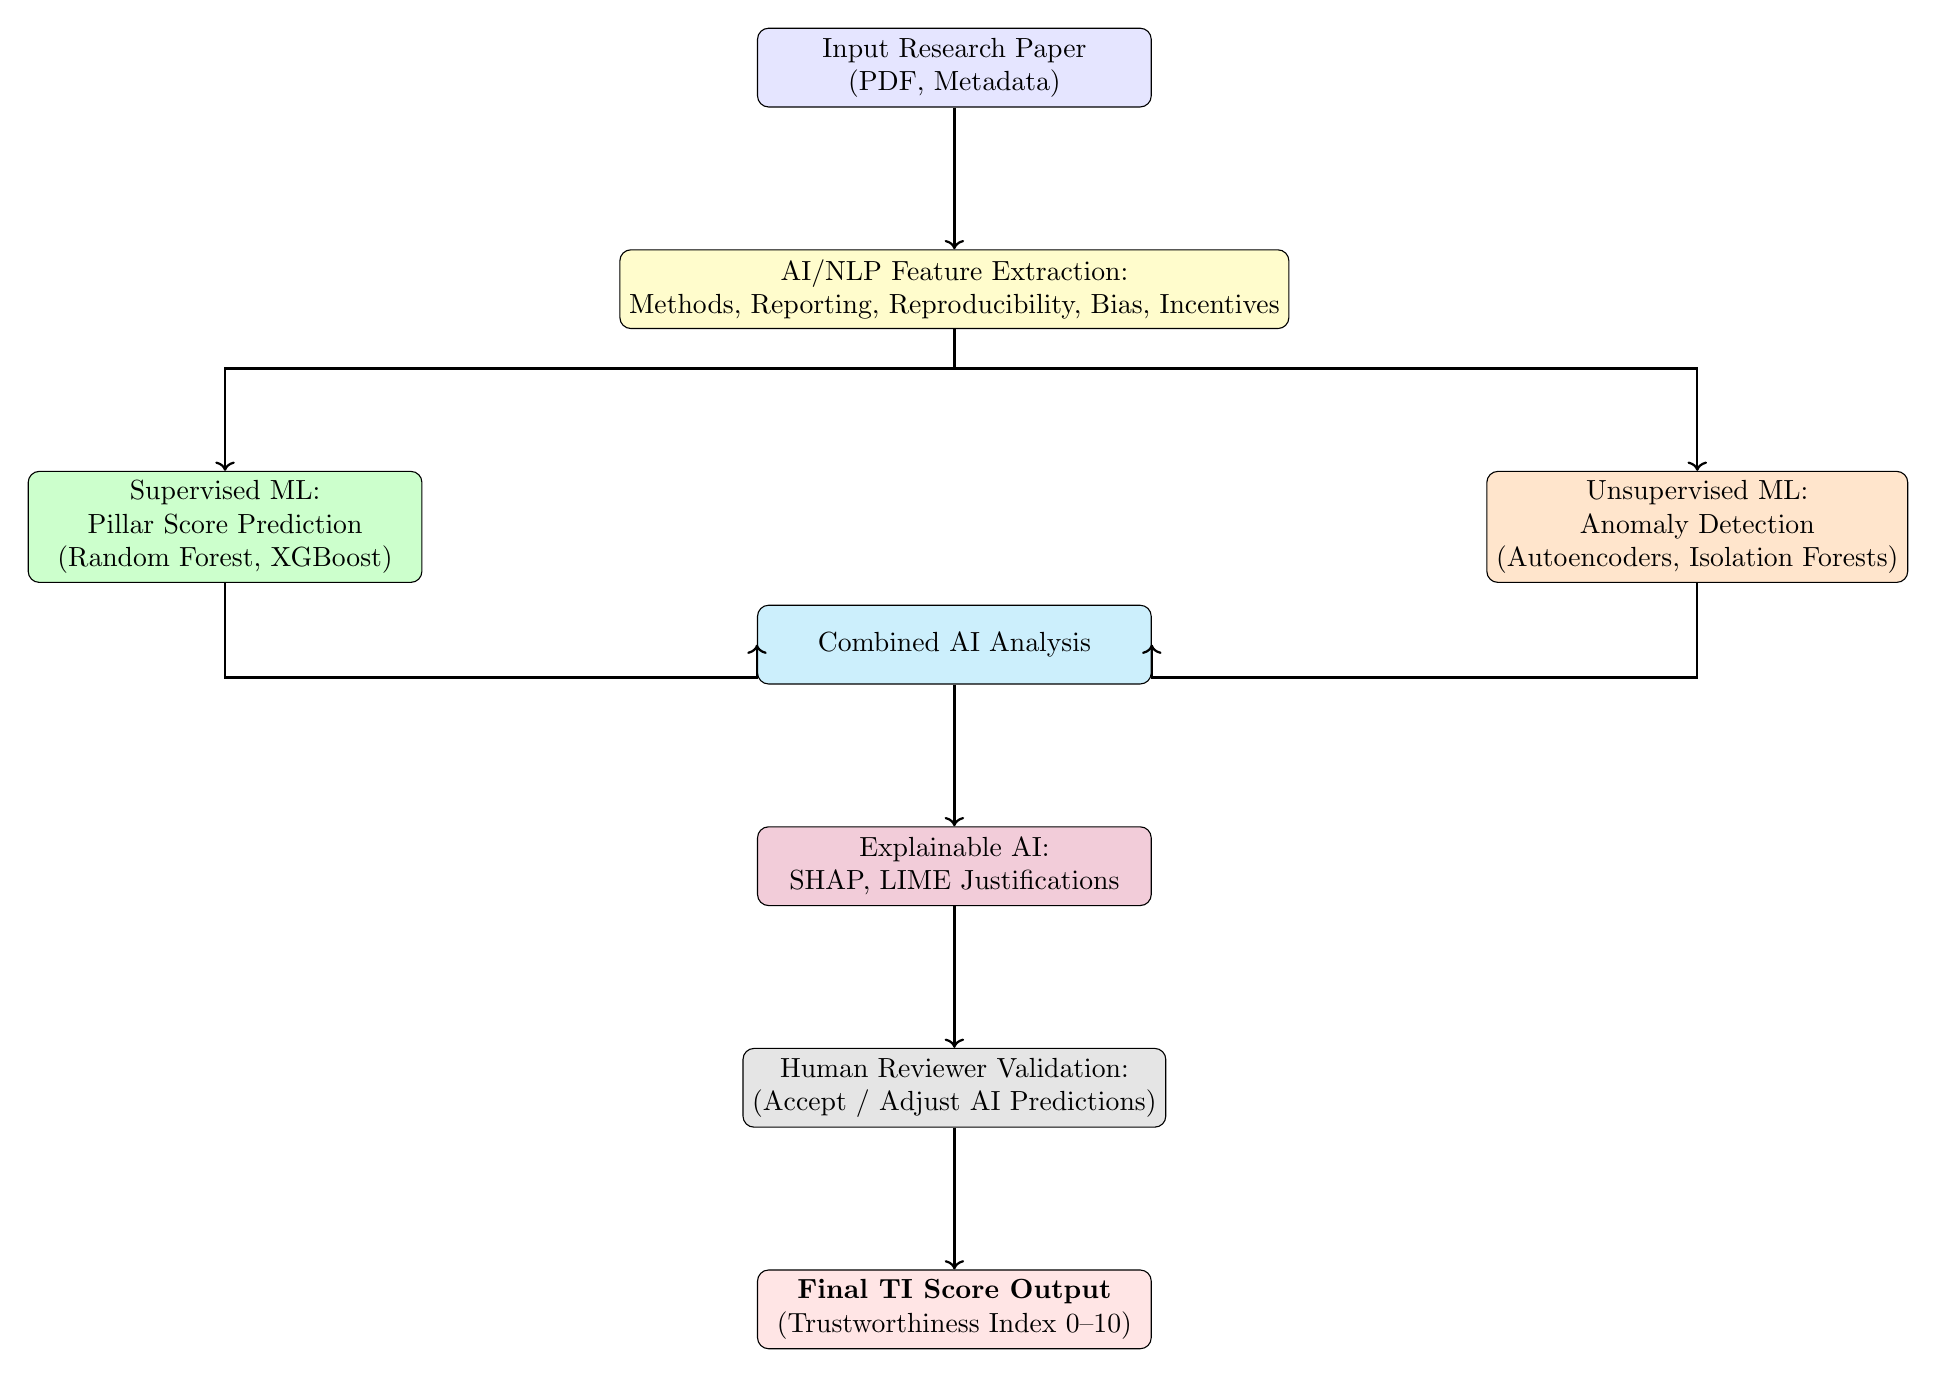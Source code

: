 
\begin{tikzpicture}[node distance=1.8cm and 2.5cm, every node/.style={align=center}]

% Main flow nodes
\node (input) [rectangle, draw, rounded corners, fill=blue!10, minimum width=5cm, minimum height=1cm] {Input Research Paper\\ (PDF, Metadata)};
\node (feature) [rectangle, draw, rounded corners, below=of input, fill=yellow!20, minimum width=5cm, minimum height=1cm] {AI/NLP Feature Extraction:\\ Methods, Reporting, Reproducibility, Bias, Incentives};

% Branching nodes
\node (supervised) [rectangle, draw, rounded corners, below left=of feature, fill=green!20, minimum width=5cm, minimum height=1cm] {Supervised ML:\\ Pillar Score Prediction\\ (Random Forest, XGBoost)};
\node (unsupervised) [rectangle, draw, rounded corners, below right=of feature, fill=orange!20, minimum width=5cm, minimum height=1cm] {Unsupervised ML:\\ Anomaly Detection\\ (Autoencoders, Isolation Forests)};

% Merging node
\node (merge) [rectangle, draw, rounded corners, below=3.5cm of feature, fill=cyan!20, minimum width=5cm, minimum height=1cm] {Combined AI Analysis};

% Continue flow
\node (xai) [rectangle, draw, rounded corners, below=of merge, fill=purple!20, minimum width=5cm, minimum height=1cm] {Explainable AI:\\ SHAP, LIME Justifications};
\node (human) [rectangle, draw, rounded corners, below=of xai, fill=gray!20, minimum width=5cm, minimum height=1cm] {Human Reviewer Validation:\\ (Accept / Adjust AI Predictions)};
\node (output) [rectangle, draw, rounded corners, below=of human, fill=red!10, minimum width=5cm, minimum height=1cm] {\textbf{Final TI Score Output}\\ (Trustworthiness Index 0--10)};

% Arrows
\draw[->, thick] (input) -- (feature);
\draw[->, thick] (feature.south) -- ++(0,-0.5) -| (supervised.north);
\draw[->, thick] (feature.south) -- ++(0,-0.5) -| (unsupervised.north);
\draw[->, thick] (supervised.south) -- ++(0,-1.2) -| (merge.west);
\draw[->, thick] (unsupervised.south) -- ++(0,-1.2) -| (merge.east);
\draw[->, thick] (merge) -- (xai);
\draw[->, thick] (xai) -- (human);
\draw[->, thick] (human) -- (output);

\end{tikzpicture}
